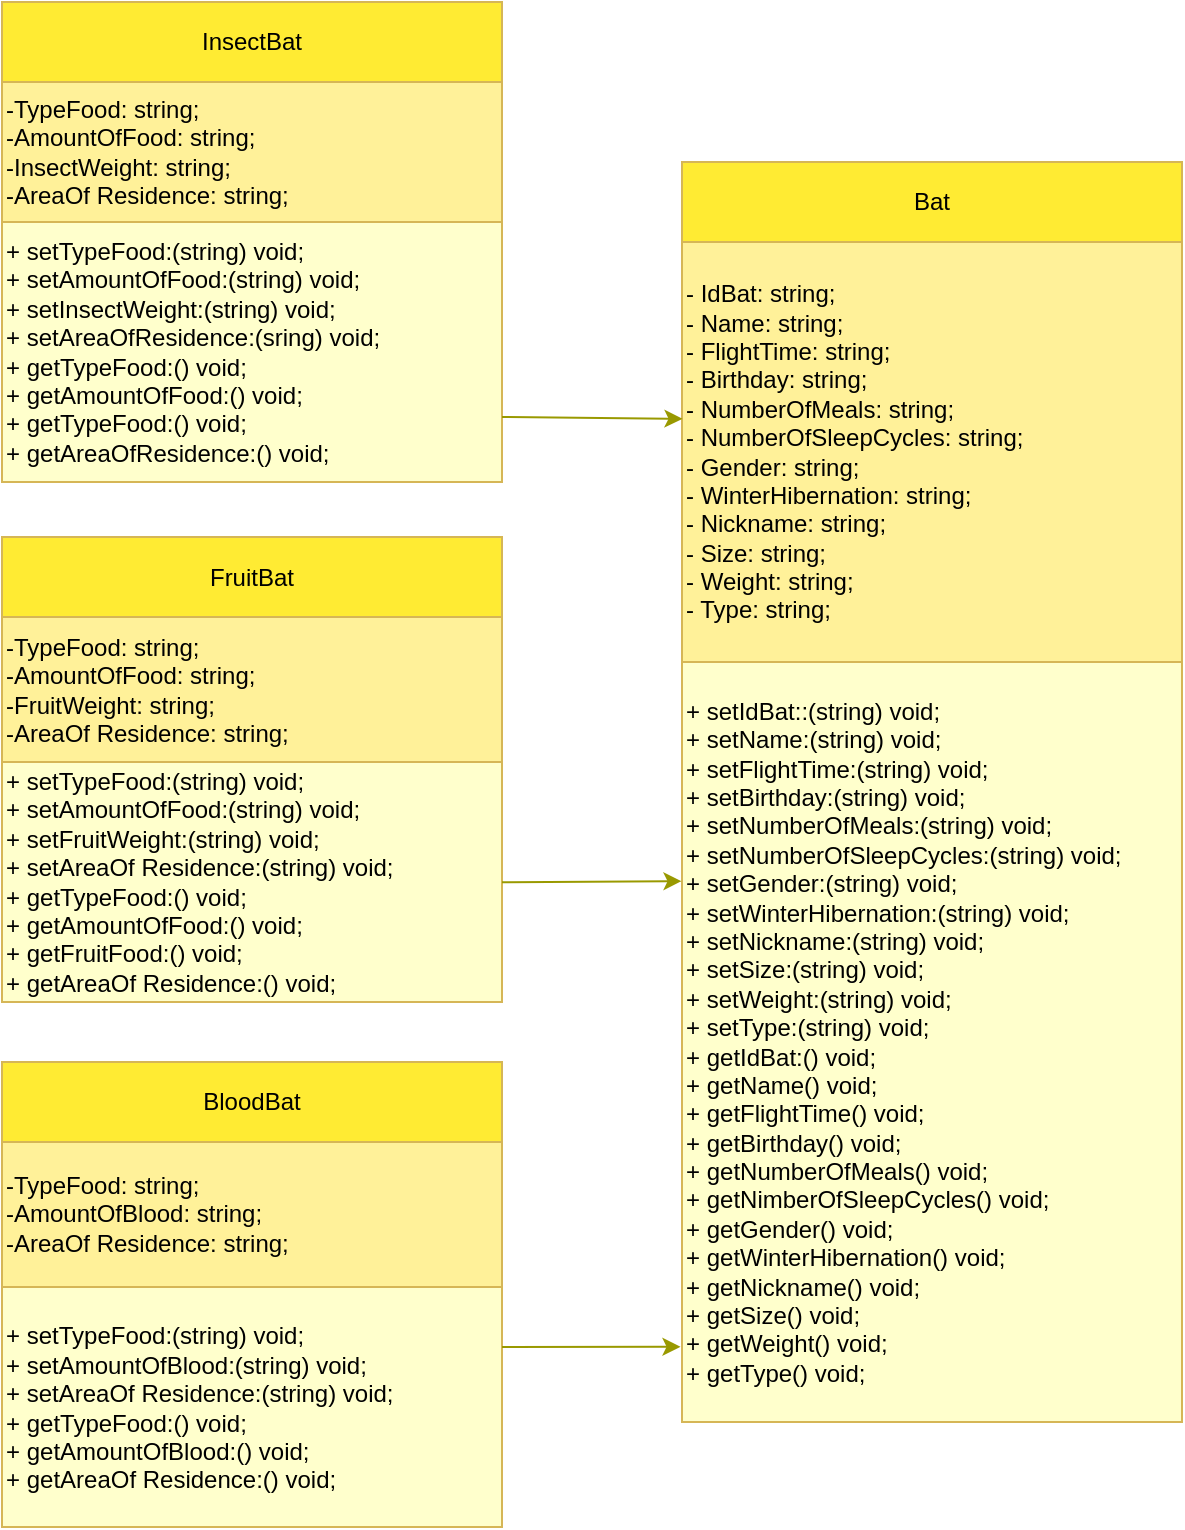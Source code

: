 <mxfile version="22.1.3" type="device">
  <diagram name="Страница 1" id="86V94EqFgmShpXzJ3njb">
    <mxGraphModel dx="2022" dy="652" grid="1" gridSize="10" guides="1" tooltips="1" connect="1" arrows="1" fold="1" page="1" pageScale="1" pageWidth="827" pageHeight="1169" math="0" shadow="0">
      <root>
        <mxCell id="0" />
        <mxCell id="1" parent="0" />
        <mxCell id="IbZE5fqZqbvFQEdEYz_s-1" value="Bat" style="rounded=0;whiteSpace=wrap;html=1;fillColor=#FFEB33;strokeColor=#d6b656;" parent="1" vertex="1">
          <mxGeometry x="240" y="120" width="250" height="40" as="geometry" />
        </mxCell>
        <mxCell id="IbZE5fqZqbvFQEdEYz_s-2" value="&lt;div&gt;- IdBat: string;&lt;/div&gt;&lt;div&gt;- Name: string;&lt;br&gt;&lt;/div&gt;&lt;div&gt;- FlightTime: string;&lt;br&gt;&lt;/div&gt;&lt;div&gt;- Birthday: string;&lt;br&gt;&lt;/div&gt;&lt;div&gt;- NumberOfMeals: string;&lt;/div&gt;&lt;div&gt;- NumberOfSleepCycles: string;&lt;/div&gt;&lt;div&gt;- Gender: string;&lt;/div&gt;&lt;div&gt;- WinterHibernation: string;&lt;/div&gt;&lt;div&gt;- Nickname: string;&lt;/div&gt;&lt;div&gt;- Size: string;&lt;/div&gt;&lt;div&gt;- Weight: string;&lt;/div&gt;&lt;div&gt;- Type: string;&lt;/div&gt;" style="rounded=0;whiteSpace=wrap;html=1;fillColor=#FFF199;strokeColor=#d6b656;align=left;" parent="1" vertex="1">
          <mxGeometry x="240" y="160" width="250" height="210" as="geometry" />
        </mxCell>
        <mxCell id="IbZE5fqZqbvFQEdEYz_s-3" value="&lt;div&gt;+ setIdBat::(string) void;&lt;br&gt;&lt;/div&gt;&lt;div&gt;+ setName:(string) void;&lt;/div&gt;&lt;div&gt;+ setFlightTime:(string) void;&lt;/div&gt;&lt;div&gt;+ setBirthday:(string) void;&lt;/div&gt;&lt;div&gt;+ setNumberOfMeals:(string) void;&lt;/div&gt;&lt;div&gt;+ setNumberOfSleepCycles:(string) void;&lt;/div&gt;&lt;div&gt;+ setGender:(string) void;&lt;/div&gt;&lt;div&gt;+ setWinterHibernation:(string) void;&lt;/div&gt;&lt;div&gt;+ setNickname:(string) void;&lt;/div&gt;&lt;div&gt;+ setSize:(string) void;&lt;/div&gt;&lt;div&gt;+ setWeight:(string) void;&lt;/div&gt;&lt;div&gt;+ setType:(string) void;&lt;/div&gt;&lt;div&gt;+ getIdBat:() void;&lt;/div&gt;&lt;div&gt;+ getName() void;&lt;/div&gt;&lt;div&gt;+ getFlightTime() void;&lt;/div&gt;&lt;div&gt;+ getBirthday() void;&lt;/div&gt;&lt;div&gt;+ getNumberOfMeals() void;&lt;/div&gt;&lt;div&gt;+ getNimberOfSleepCycles() void;&lt;/div&gt;&lt;div&gt;+ getGender() void;&lt;/div&gt;&lt;div&gt;+ getWinterHibernation() void;&lt;/div&gt;&lt;div&gt;+ getNickname() void;&lt;/div&gt;&lt;div&gt;+ getSize() void;&lt;/div&gt;&lt;div&gt;+ getWeight() void;&lt;/div&gt;&lt;div&gt;+ getType() void;&lt;/div&gt;" style="rounded=0;whiteSpace=wrap;html=1;fillColor=#FFFFCC;strokeColor=#d6b656;align=left;" parent="1" vertex="1">
          <mxGeometry x="240" y="370" width="250" height="380" as="geometry" />
        </mxCell>
        <mxCell id="H9dcIihokSanlBxwFiB3-1" value="InsectBat" style="rounded=0;whiteSpace=wrap;html=1;fillColor=#FFEB33;strokeColor=#d6b656;" vertex="1" parent="1">
          <mxGeometry x="-100" y="40" width="250" height="40" as="geometry" />
        </mxCell>
        <mxCell id="H9dcIihokSanlBxwFiB3-4" value="-TypeFood: string;&lt;br&gt;&lt;div&gt;-AmountOfFood: string;&lt;/div&gt;&lt;div&gt;-InsectWeight: string;&lt;/div&gt;&lt;div&gt;-AreaOf Residence: string;&lt;br&gt;&lt;/div&gt;" style="rounded=0;whiteSpace=wrap;html=1;fillColor=#FFF199;strokeColor=#d6b656;align=left;" vertex="1" parent="1">
          <mxGeometry x="-100" y="80" width="250" height="70" as="geometry" />
        </mxCell>
        <mxCell id="H9dcIihokSanlBxwFiB3-5" value="&lt;div&gt;+ setTypeFood:(string) void;&lt;br&gt;&lt;/div&gt;&lt;div&gt;+ setAmountOfFood:(string) void;&lt;/div&gt;&lt;div&gt;+ setInsectWeight:(string) void;&lt;/div&gt;&lt;div&gt;+ setAreaOfResidence:(sring) void;&lt;br&gt;&lt;/div&gt;&lt;div&gt;+ getTypeFood:() void;&lt;/div&gt;&lt;div&gt;+ getAmountOfFood:() void;&lt;/div&gt;&lt;div&gt;+ getTypeFood:() void;&lt;/div&gt;&lt;div&gt;+ getAreaOfResidence:() void;&lt;br&gt;&lt;/div&gt;" style="rounded=0;whiteSpace=wrap;html=1;fillColor=#FFFFCC;strokeColor=#d6b656;align=left;" vertex="1" parent="1">
          <mxGeometry x="-100" y="150" width="250" height="130" as="geometry" />
        </mxCell>
        <mxCell id="H9dcIihokSanlBxwFiB3-6" value="FruitBat" style="rounded=0;whiteSpace=wrap;html=1;fillColor=#FFEB33;strokeColor=#d6b656;" vertex="1" parent="1">
          <mxGeometry x="-100" y="307.5" width="250" height="40" as="geometry" />
        </mxCell>
        <mxCell id="H9dcIihokSanlBxwFiB3-7" value="-TypeFood: string;&lt;br&gt;&lt;div&gt;-AmountOfFood: string;&lt;/div&gt;&lt;div&gt;-FruitWeight: string;&lt;/div&gt;&lt;div&gt;-AreaOf Residence: string;&lt;/div&gt;" style="rounded=0;whiteSpace=wrap;html=1;fillColor=#FFF199;strokeColor=#d6b656;align=left;" vertex="1" parent="1">
          <mxGeometry x="-100" y="347.5" width="250" height="72.5" as="geometry" />
        </mxCell>
        <mxCell id="H9dcIihokSanlBxwFiB3-8" value="&lt;div&gt;+ setTypeFood:(string) void;&lt;br&gt;&lt;/div&gt;&lt;div&gt;+ setAmountOfFood:(string) void;&lt;/div&gt;&lt;div&gt;+ setFruitWeight:(string) void;&lt;/div&gt;&lt;div&gt;+ setAreaOf Residence:(string) void;&lt;/div&gt;&lt;div&gt;+ getTypeFood:() void;&lt;/div&gt;&lt;div&gt;+ getAmountOfFood:() void;&lt;/div&gt;&lt;div&gt;+ getFruitFood:() void;&lt;/div&gt;&lt;div&gt;+ getAreaOf Residence:() void;&lt;/div&gt;" style="rounded=0;whiteSpace=wrap;html=1;fillColor=#FFFFCC;strokeColor=#d6b656;align=left;" vertex="1" parent="1">
          <mxGeometry x="-100" y="420" width="250" height="120" as="geometry" />
        </mxCell>
        <mxCell id="H9dcIihokSanlBxwFiB3-15" value="BloodBat" style="rounded=0;whiteSpace=wrap;html=1;fillColor=#FFEB33;strokeColor=#d6b656;" vertex="1" parent="1">
          <mxGeometry x="-100" y="570" width="250" height="40" as="geometry" />
        </mxCell>
        <mxCell id="H9dcIihokSanlBxwFiB3-16" value="-TypeFood: string;&lt;br&gt;&lt;div&gt;-AmountOfBlood: string;&lt;/div&gt;&lt;div&gt;-AreaOf Residence: string;&lt;/div&gt;" style="rounded=0;whiteSpace=wrap;html=1;fillColor=#FFF199;strokeColor=#d6b656;align=left;" vertex="1" parent="1">
          <mxGeometry x="-100" y="610" width="250" height="72.5" as="geometry" />
        </mxCell>
        <mxCell id="H9dcIihokSanlBxwFiB3-17" value="&lt;div&gt;+ setTypeFood:(string) void;&lt;br&gt;&lt;/div&gt;&lt;div&gt;+ setAmountOfBlood:(string) void;&lt;/div&gt;&lt;div&gt;+ setAreaOf Residence:(string) void;&lt;/div&gt;&lt;div&gt;+ getTypeFood:() void;&lt;/div&gt;&lt;div&gt;+ getAmountOfBlood:() void;&lt;/div&gt;&lt;div&gt;+ getAreaOf Residence:() void;&lt;/div&gt;" style="rounded=0;whiteSpace=wrap;html=1;fillColor=#FFFFCC;strokeColor=#d6b656;align=left;" vertex="1" parent="1">
          <mxGeometry x="-100" y="682.5" width="250" height="120" as="geometry" />
        </mxCell>
        <mxCell id="H9dcIihokSanlBxwFiB3-18" value="" style="endArrow=classic;html=1;rounded=0;exitX=1;exitY=0.75;exitDx=0;exitDy=0;entryX=0.001;entryY=0.421;entryDx=0;entryDy=0;entryPerimeter=0;strokeColor=#999900;" edge="1" parent="1" source="H9dcIihokSanlBxwFiB3-5" target="IbZE5fqZqbvFQEdEYz_s-2">
          <mxGeometry width="50" height="50" relative="1" as="geometry">
            <mxPoint x="160" y="190" as="sourcePoint" />
            <mxPoint x="210" y="248" as="targetPoint" />
          </mxGeometry>
        </mxCell>
        <mxCell id="H9dcIihokSanlBxwFiB3-19" value="" style="endArrow=classic;html=1;rounded=0;exitX=1;exitY=0.75;exitDx=0;exitDy=0;entryX=-0.001;entryY=0.367;entryDx=0;entryDy=0;entryPerimeter=0;strokeColor=#999900;" edge="1" parent="1">
          <mxGeometry width="50" height="50" relative="1" as="geometry">
            <mxPoint x="150" y="480.12" as="sourcePoint" />
            <mxPoint x="239.75" y="479.58" as="targetPoint" />
          </mxGeometry>
        </mxCell>
        <mxCell id="H9dcIihokSanlBxwFiB3-20" value="" style="endArrow=classic;html=1;rounded=0;exitX=1;exitY=0.25;exitDx=0;exitDy=0;entryX=-0.003;entryY=0.901;entryDx=0;entryDy=0;entryPerimeter=0;strokeColor=#999900;" edge="1" parent="1" source="H9dcIihokSanlBxwFiB3-17" target="IbZE5fqZqbvFQEdEYz_s-3">
          <mxGeometry width="50" height="50" relative="1" as="geometry">
            <mxPoint x="180" y="680" as="sourcePoint" />
            <mxPoint x="230" y="630" as="targetPoint" />
          </mxGeometry>
        </mxCell>
      </root>
    </mxGraphModel>
  </diagram>
</mxfile>
